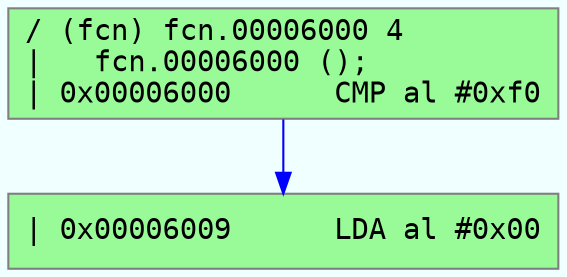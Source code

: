 digraph code {
	graph [bgcolor=azure fontsize=8 fontname="Courier" splines="ortho"];
	node [fillcolor=gray style=filled shape=box];
	edge [arrowhead="normal"];
	"0x00006000" -> "0x00006009" [color="blue"];
	"0x00006000" [URL="fcn.00006000/0x00006000", fillcolor="palegreen",color="#7f7f7f", fontname="Courier",label="/ (fcn) fcn.00006000 4\l|   fcn.00006000 ();\l| 0x00006000      CMP al #0xf0\l"]
	"0x00006009" [URL="fcn.00006000/0x00006009", fillcolor="palegreen",color="#7f7f7f", fontname="Courier",label="| 0x00006009      LDA al #0x00\l"]
}
